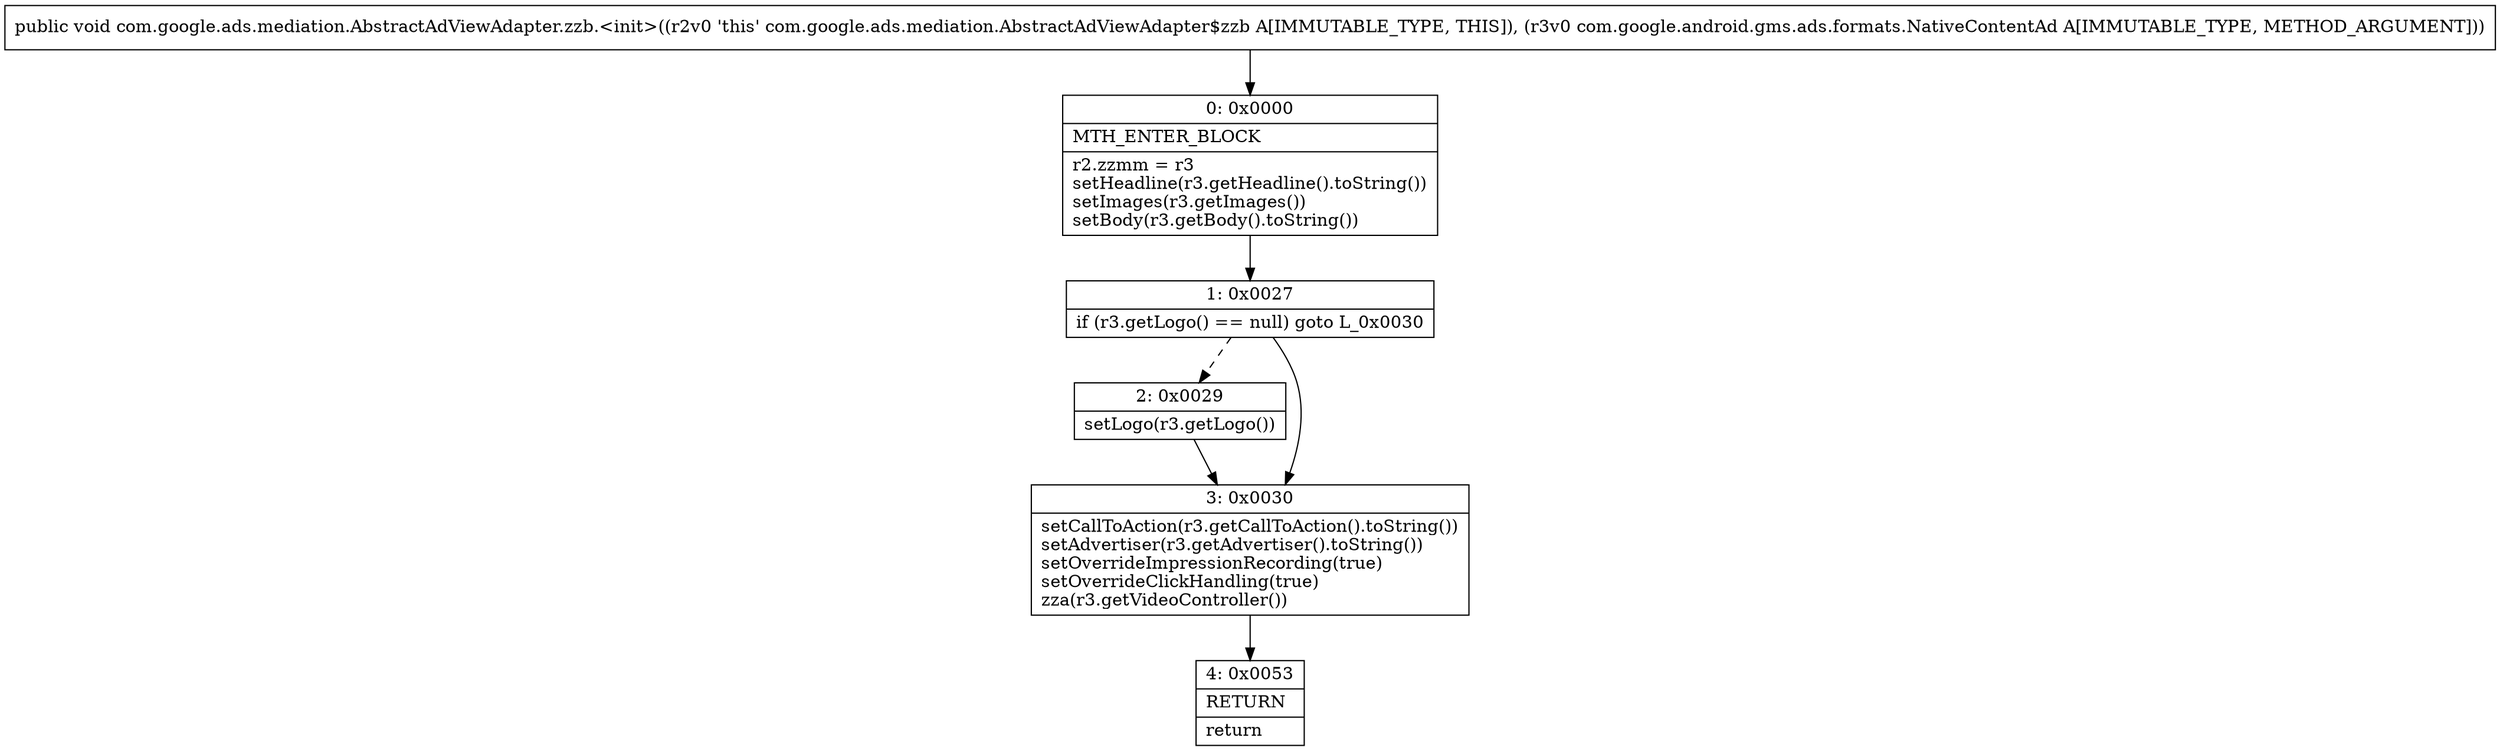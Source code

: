 digraph "CFG forcom.google.ads.mediation.AbstractAdViewAdapter.zzb.\<init\>(Lcom\/google\/android\/gms\/ads\/formats\/NativeContentAd;)V" {
Node_0 [shape=record,label="{0\:\ 0x0000|MTH_ENTER_BLOCK\l|r2.zzmm = r3\lsetHeadline(r3.getHeadline().toString())\lsetImages(r3.getImages())\lsetBody(r3.getBody().toString())\l}"];
Node_1 [shape=record,label="{1\:\ 0x0027|if (r3.getLogo() == null) goto L_0x0030\l}"];
Node_2 [shape=record,label="{2\:\ 0x0029|setLogo(r3.getLogo())\l}"];
Node_3 [shape=record,label="{3\:\ 0x0030|setCallToAction(r3.getCallToAction().toString())\lsetAdvertiser(r3.getAdvertiser().toString())\lsetOverrideImpressionRecording(true)\lsetOverrideClickHandling(true)\lzza(r3.getVideoController())\l}"];
Node_4 [shape=record,label="{4\:\ 0x0053|RETURN\l|return\l}"];
MethodNode[shape=record,label="{public void com.google.ads.mediation.AbstractAdViewAdapter.zzb.\<init\>((r2v0 'this' com.google.ads.mediation.AbstractAdViewAdapter$zzb A[IMMUTABLE_TYPE, THIS]), (r3v0 com.google.android.gms.ads.formats.NativeContentAd A[IMMUTABLE_TYPE, METHOD_ARGUMENT])) }"];
MethodNode -> Node_0;
Node_0 -> Node_1;
Node_1 -> Node_2[style=dashed];
Node_1 -> Node_3;
Node_2 -> Node_3;
Node_3 -> Node_4;
}

